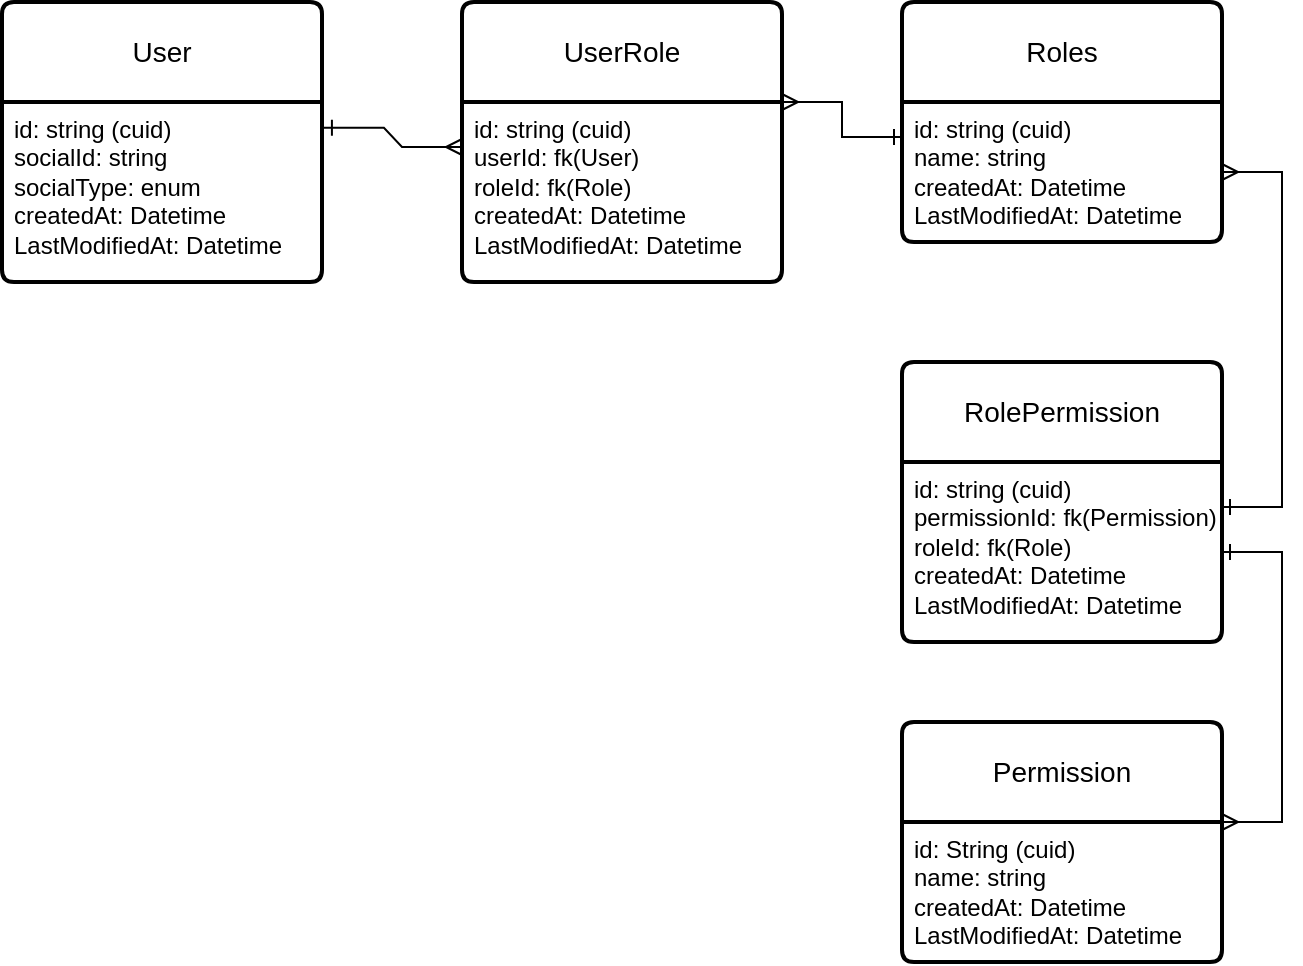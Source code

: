 <mxfile version="21.7.2" type="device">
  <diagram name="Page-1" id="-zw-Uy-x67g7zmwTA-9F">
    <mxGraphModel dx="2074" dy="1142" grid="1" gridSize="10" guides="1" tooltips="1" connect="1" arrows="1" fold="1" page="1" pageScale="1" pageWidth="850" pageHeight="1100" math="0" shadow="0">
      <root>
        <mxCell id="0" />
        <mxCell id="1" parent="0" />
        <mxCell id="cCWhgf2ZMlDKmwn7Sb01-1" value="User" style="swimlane;childLayout=stackLayout;horizontal=1;startSize=50;horizontalStack=0;rounded=1;fontSize=14;fontStyle=0;strokeWidth=2;resizeParent=0;resizeLast=1;shadow=0;dashed=0;align=center;arcSize=4;whiteSpace=wrap;html=1;fillColor=default;" parent="1" vertex="1">
          <mxGeometry x="60" y="100" width="160" height="140" as="geometry" />
        </mxCell>
        <mxCell id="cCWhgf2ZMlDKmwn7Sb01-2" value="id: string (cuid)&lt;br&gt;socialId: string&lt;br&gt;socialType: enum&lt;br&gt;createdAt: Datetime&lt;br&gt;LastModifiedAt: Datetime" style="align=left;strokeColor=none;fillColor=none;spacingLeft=4;fontSize=12;verticalAlign=top;resizable=0;rotatable=0;part=1;html=1;" parent="cCWhgf2ZMlDKmwn7Sb01-1" vertex="1">
          <mxGeometry y="50" width="160" height="90" as="geometry" />
        </mxCell>
        <mxCell id="cCWhgf2ZMlDKmwn7Sb01-3" value="Roles" style="swimlane;childLayout=stackLayout;horizontal=1;startSize=50;horizontalStack=0;rounded=1;fontSize=14;fontStyle=0;strokeWidth=2;resizeParent=0;resizeLast=1;shadow=0;dashed=0;align=center;arcSize=4;whiteSpace=wrap;html=1;" parent="1" vertex="1">
          <mxGeometry x="510" y="100" width="160" height="120" as="geometry" />
        </mxCell>
        <mxCell id="cCWhgf2ZMlDKmwn7Sb01-4" value="id: string (cuid)&lt;br&gt;name: string&lt;br&gt;createdAt: Datetime&lt;br style=&quot;border-color: var(--border-color);&quot;&gt;LastModifiedAt: Datetime" style="align=left;strokeColor=none;fillColor=none;spacingLeft=4;fontSize=12;verticalAlign=top;resizable=0;rotatable=0;part=1;html=1;" parent="cCWhgf2ZMlDKmwn7Sb01-3" vertex="1">
          <mxGeometry y="50" width="160" height="70" as="geometry" />
        </mxCell>
        <mxCell id="cCWhgf2ZMlDKmwn7Sb01-5" value="Permission" style="swimlane;childLayout=stackLayout;horizontal=1;startSize=50;horizontalStack=0;rounded=1;fontSize=14;fontStyle=0;strokeWidth=2;resizeParent=0;resizeLast=1;shadow=0;dashed=0;align=center;arcSize=4;whiteSpace=wrap;html=1;" parent="1" vertex="1">
          <mxGeometry x="510" y="460" width="160" height="120" as="geometry" />
        </mxCell>
        <mxCell id="cCWhgf2ZMlDKmwn7Sb01-6" value="id: String (cuid)&lt;br&gt;name: string&lt;br&gt;createdAt: Datetime&lt;br style=&quot;border-color: var(--border-color);&quot;&gt;LastModifiedAt: Datetime" style="align=left;strokeColor=none;fillColor=none;spacingLeft=4;fontSize=12;verticalAlign=top;resizable=0;rotatable=0;part=1;html=1;" parent="cCWhgf2ZMlDKmwn7Sb01-5" vertex="1">
          <mxGeometry y="50" width="160" height="70" as="geometry" />
        </mxCell>
        <mxCell id="cCWhgf2ZMlDKmwn7Sb01-7" value="UserRole" style="swimlane;childLayout=stackLayout;horizontal=1;startSize=50;horizontalStack=0;rounded=1;fontSize=14;fontStyle=0;strokeWidth=2;resizeParent=0;resizeLast=1;shadow=0;dashed=0;align=center;arcSize=4;whiteSpace=wrap;html=1;" parent="1" vertex="1">
          <mxGeometry x="290" y="100" width="160" height="140" as="geometry" />
        </mxCell>
        <mxCell id="cCWhgf2ZMlDKmwn7Sb01-8" value="id: string (cuid)&lt;br&gt;userId: fk(User)&lt;br&gt;roleId: fk(Role)&lt;br&gt;createdAt: Datetime&lt;br style=&quot;border-color: var(--border-color);&quot;&gt;LastModifiedAt: Datetime" style="align=left;strokeColor=none;fillColor=none;spacingLeft=4;fontSize=12;verticalAlign=top;resizable=0;rotatable=0;part=1;html=1;" parent="cCWhgf2ZMlDKmwn7Sb01-7" vertex="1">
          <mxGeometry y="50" width="160" height="90" as="geometry" />
        </mxCell>
        <mxCell id="cCWhgf2ZMlDKmwn7Sb01-9" value="RolePermission" style="swimlane;childLayout=stackLayout;horizontal=1;startSize=50;horizontalStack=0;rounded=1;fontSize=14;fontStyle=0;strokeWidth=2;resizeParent=0;resizeLast=1;shadow=0;dashed=0;align=center;arcSize=4;whiteSpace=wrap;html=1;" parent="1" vertex="1">
          <mxGeometry x="510" y="280" width="160" height="140" as="geometry" />
        </mxCell>
        <mxCell id="cCWhgf2ZMlDKmwn7Sb01-10" value="id: string (cuid)&lt;br&gt;permissionId: fk(Permission)&lt;br&gt;roleId: fk(Role)&lt;br&gt;createdAt: Datetime&lt;br style=&quot;border-color: var(--border-color);&quot;&gt;LastModifiedAt: Datetime" style="align=left;strokeColor=none;fillColor=none;spacingLeft=4;fontSize=12;verticalAlign=top;resizable=0;rotatable=0;part=1;html=1;" parent="cCWhgf2ZMlDKmwn7Sb01-9" vertex="1">
          <mxGeometry y="50" width="160" height="90" as="geometry" />
        </mxCell>
        <mxCell id="cCWhgf2ZMlDKmwn7Sb01-11" value="" style="edgeStyle=entityRelationEdgeStyle;fontSize=12;html=1;endArrow=ERmany;startArrow=ERone;rounded=0;exitX=1.006;exitY=0.143;exitDx=0;exitDy=0;exitPerimeter=0;entryX=0;entryY=0.25;entryDx=0;entryDy=0;startFill=0;" parent="1" source="cCWhgf2ZMlDKmwn7Sb01-2" target="cCWhgf2ZMlDKmwn7Sb01-8" edge="1">
          <mxGeometry width="100" height="100" relative="1" as="geometry">
            <mxPoint x="370" y="630" as="sourcePoint" />
            <mxPoint x="470" y="530" as="targetPoint" />
          </mxGeometry>
        </mxCell>
        <mxCell id="cCWhgf2ZMlDKmwn7Sb01-13" value="" style="edgeStyle=entityRelationEdgeStyle;fontSize=12;html=1;endArrow=ERone;startArrow=ERmany;rounded=0;exitX=1;exitY=0;exitDx=0;exitDy=0;entryX=0;entryY=0.25;entryDx=0;entryDy=0;endFill=0;" parent="1" source="cCWhgf2ZMlDKmwn7Sb01-8" target="cCWhgf2ZMlDKmwn7Sb01-4" edge="1">
          <mxGeometry width="100" height="100" relative="1" as="geometry">
            <mxPoint x="231" y="170" as="sourcePoint" />
            <mxPoint x="290" y="178" as="targetPoint" />
            <Array as="points">
              <mxPoint x="490" y="170" />
            </Array>
          </mxGeometry>
        </mxCell>
        <mxCell id="cCWhgf2ZMlDKmwn7Sb01-14" value="" style="edgeStyle=entityRelationEdgeStyle;fontSize=12;html=1;endArrow=ERmany;startArrow=ERone;rounded=0;exitX=1;exitY=0.25;exitDx=0;exitDy=0;entryX=1;entryY=0.5;entryDx=0;entryDy=0;startFill=0;" parent="1" source="cCWhgf2ZMlDKmwn7Sb01-10" target="cCWhgf2ZMlDKmwn7Sb01-4" edge="1">
          <mxGeometry width="100" height="100" relative="1" as="geometry">
            <mxPoint x="450" y="160" as="sourcePoint" />
            <mxPoint x="520" y="178" as="targetPoint" />
            <Array as="points">
              <mxPoint x="690" y="330" />
              <mxPoint x="500" y="180" />
              <mxPoint x="600" y="260" />
              <mxPoint x="550" y="230" />
            </Array>
          </mxGeometry>
        </mxCell>
        <mxCell id="cCWhgf2ZMlDKmwn7Sb01-18" value="" style="edgeStyle=entityRelationEdgeStyle;fontSize=12;html=1;endArrow=ERone;startArrow=ERmany;rounded=0;exitX=1;exitY=0;exitDx=0;exitDy=0;entryX=1;entryY=0.5;entryDx=0;entryDy=0;endFill=0;" parent="1" source="cCWhgf2ZMlDKmwn7Sb01-6" target="cCWhgf2ZMlDKmwn7Sb01-10" edge="1">
          <mxGeometry width="100" height="100" relative="1" as="geometry">
            <mxPoint x="370" y="630" as="sourcePoint" />
            <mxPoint x="470" y="530" as="targetPoint" />
          </mxGeometry>
        </mxCell>
      </root>
    </mxGraphModel>
  </diagram>
</mxfile>
